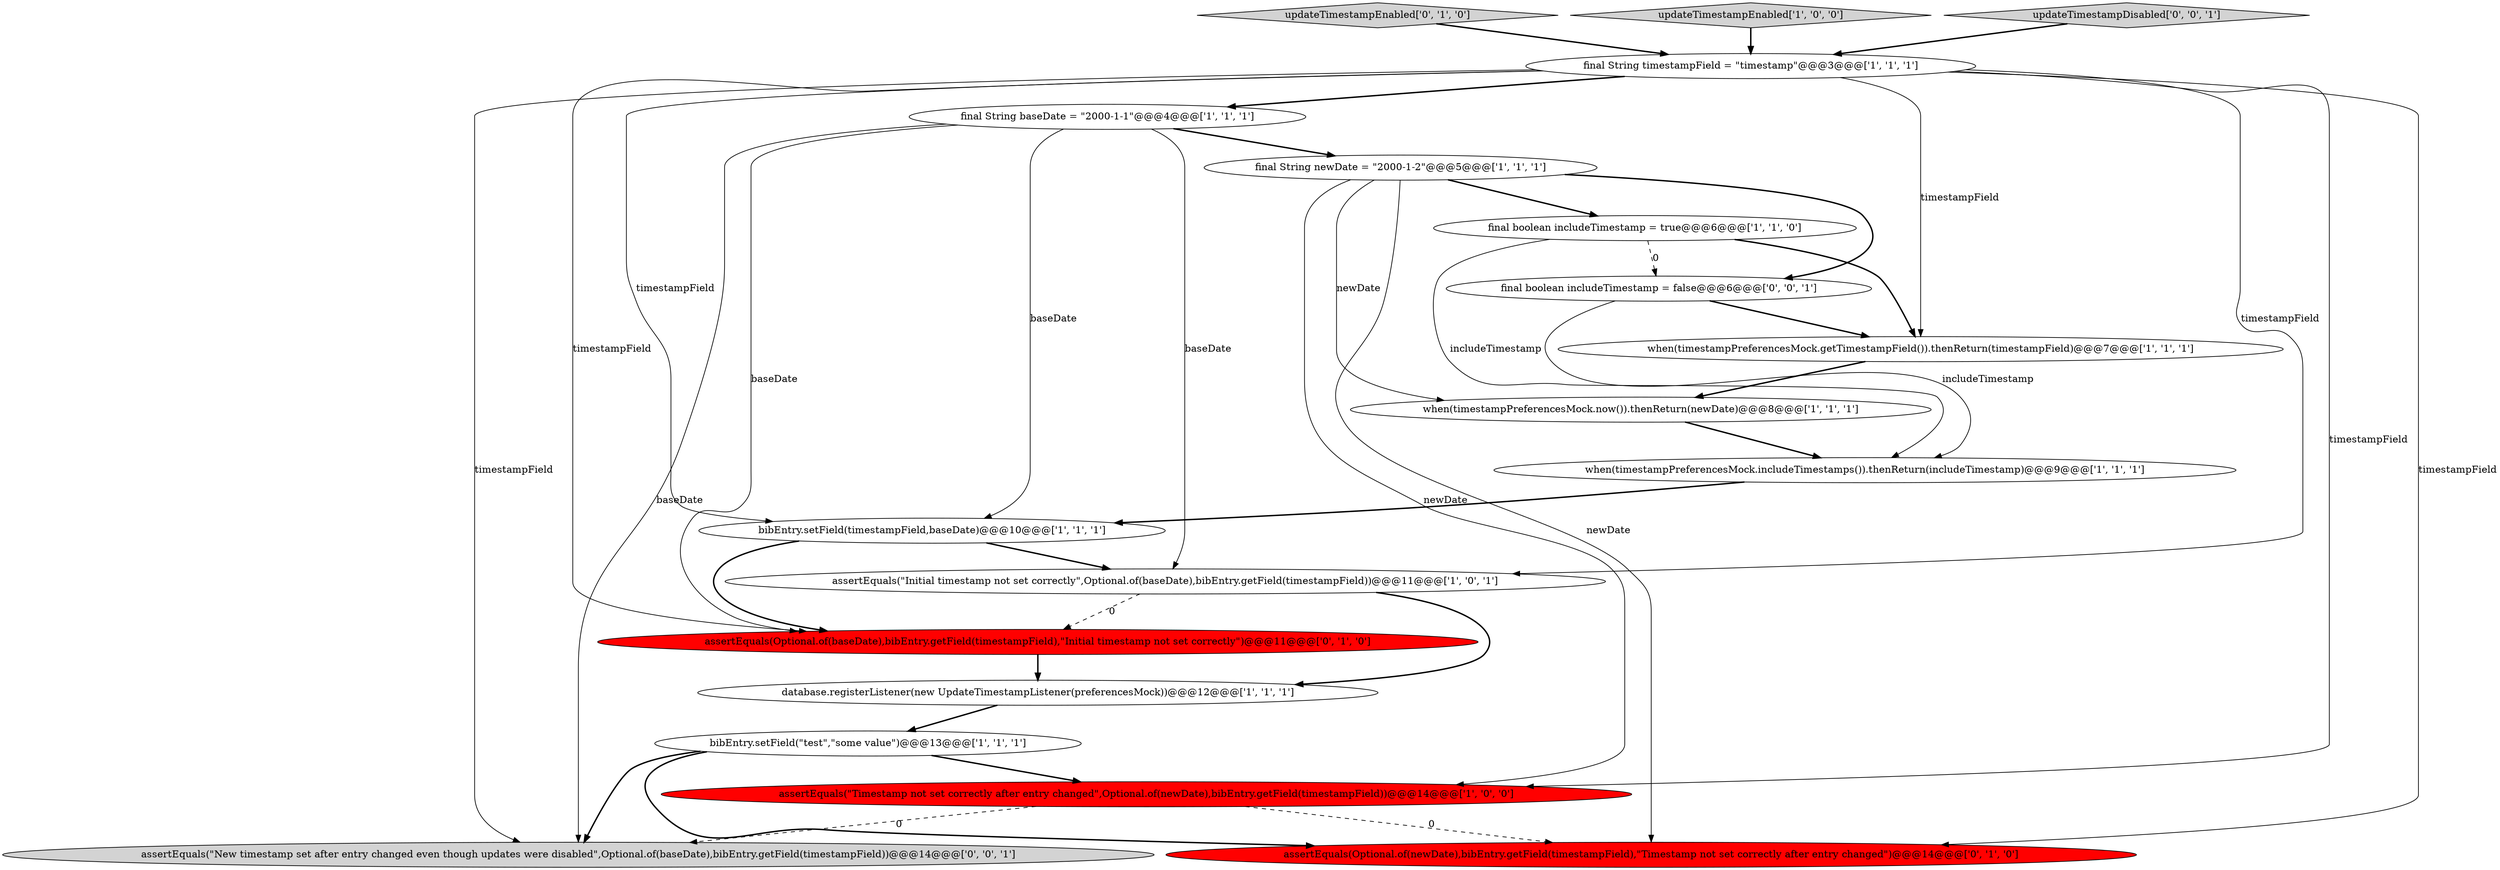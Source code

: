 digraph {
1 [style = filled, label = "when(timestampPreferencesMock.getTimestampField()).thenReturn(timestampField)@@@7@@@['1', '1', '1']", fillcolor = white, shape = ellipse image = "AAA0AAABBB1BBB"];
3 [style = filled, label = "final String timestampField = \"timestamp\"@@@3@@@['1', '1', '1']", fillcolor = white, shape = ellipse image = "AAA0AAABBB1BBB"];
14 [style = filled, label = "updateTimestampEnabled['0', '1', '0']", fillcolor = lightgray, shape = diamond image = "AAA0AAABBB2BBB"];
8 [style = filled, label = "bibEntry.setField(\"test\",\"some value\")@@@13@@@['1', '1', '1']", fillcolor = white, shape = ellipse image = "AAA0AAABBB1BBB"];
4 [style = filled, label = "database.registerListener(new UpdateTimestampListener(preferencesMock))@@@12@@@['1', '1', '1']", fillcolor = white, shape = ellipse image = "AAA0AAABBB1BBB"];
0 [style = filled, label = "final String newDate = \"2000-1-2\"@@@5@@@['1', '1', '1']", fillcolor = white, shape = ellipse image = "AAA0AAABBB1BBB"];
5 [style = filled, label = "assertEquals(\"Timestamp not set correctly after entry changed\",Optional.of(newDate),bibEntry.getField(timestampField))@@@14@@@['1', '0', '0']", fillcolor = red, shape = ellipse image = "AAA1AAABBB1BBB"];
9 [style = filled, label = "final boolean includeTimestamp = true@@@6@@@['1', '1', '0']", fillcolor = white, shape = ellipse image = "AAA0AAABBB1BBB"];
10 [style = filled, label = "final String baseDate = \"2000-1-1\"@@@4@@@['1', '1', '1']", fillcolor = white, shape = ellipse image = "AAA0AAABBB1BBB"];
11 [style = filled, label = "when(timestampPreferencesMock.includeTimestamps()).thenReturn(includeTimestamp)@@@9@@@['1', '1', '1']", fillcolor = white, shape = ellipse image = "AAA0AAABBB1BBB"];
15 [style = filled, label = "assertEquals(Optional.of(baseDate),bibEntry.getField(timestampField),\"Initial timestamp not set correctly\")@@@11@@@['0', '1', '0']", fillcolor = red, shape = ellipse image = "AAA1AAABBB2BBB"];
16 [style = filled, label = "assertEquals(\"New timestamp set after entry changed even though updates were disabled\",Optional.of(baseDate),bibEntry.getField(timestampField))@@@14@@@['0', '0', '1']", fillcolor = lightgray, shape = ellipse image = "AAA0AAABBB3BBB"];
12 [style = filled, label = "bibEntry.setField(timestampField,baseDate)@@@10@@@['1', '1', '1']", fillcolor = white, shape = ellipse image = "AAA0AAABBB1BBB"];
2 [style = filled, label = "assertEquals(\"Initial timestamp not set correctly\",Optional.of(baseDate),bibEntry.getField(timestampField))@@@11@@@['1', '0', '1']", fillcolor = white, shape = ellipse image = "AAA0AAABBB1BBB"];
7 [style = filled, label = "when(timestampPreferencesMock.now()).thenReturn(newDate)@@@8@@@['1', '1', '1']", fillcolor = white, shape = ellipse image = "AAA0AAABBB1BBB"];
6 [style = filled, label = "updateTimestampEnabled['1', '0', '0']", fillcolor = lightgray, shape = diamond image = "AAA0AAABBB1BBB"];
18 [style = filled, label = "final boolean includeTimestamp = false@@@6@@@['0', '0', '1']", fillcolor = white, shape = ellipse image = "AAA0AAABBB3BBB"];
13 [style = filled, label = "assertEquals(Optional.of(newDate),bibEntry.getField(timestampField),\"Timestamp not set correctly after entry changed\")@@@14@@@['0', '1', '0']", fillcolor = red, shape = ellipse image = "AAA1AAABBB2BBB"];
17 [style = filled, label = "updateTimestampDisabled['0', '0', '1']", fillcolor = lightgray, shape = diamond image = "AAA0AAABBB3BBB"];
5->13 [style = dashed, label="0"];
14->3 [style = bold, label=""];
6->3 [style = bold, label=""];
8->16 [style = bold, label=""];
0->9 [style = bold, label=""];
7->11 [style = bold, label=""];
3->12 [style = solid, label="timestampField"];
9->18 [style = dashed, label="0"];
12->15 [style = bold, label=""];
9->11 [style = solid, label="includeTimestamp"];
10->15 [style = solid, label="baseDate"];
11->12 [style = bold, label=""];
2->4 [style = bold, label=""];
1->7 [style = bold, label=""];
0->13 [style = solid, label="newDate"];
2->15 [style = dashed, label="0"];
5->16 [style = dashed, label="0"];
10->16 [style = solid, label="baseDate"];
3->10 [style = bold, label=""];
12->2 [style = bold, label=""];
10->2 [style = solid, label="baseDate"];
3->2 [style = solid, label="timestampField"];
3->15 [style = solid, label="timestampField"];
8->5 [style = bold, label=""];
18->1 [style = bold, label=""];
3->13 [style = solid, label="timestampField"];
18->11 [style = solid, label="includeTimestamp"];
3->1 [style = solid, label="timestampField"];
10->0 [style = bold, label=""];
15->4 [style = bold, label=""];
17->3 [style = bold, label=""];
4->8 [style = bold, label=""];
0->18 [style = bold, label=""];
10->12 [style = solid, label="baseDate"];
3->16 [style = solid, label="timestampField"];
9->1 [style = bold, label=""];
0->7 [style = solid, label="newDate"];
8->13 [style = bold, label=""];
0->5 [style = solid, label="newDate"];
3->5 [style = solid, label="timestampField"];
}

